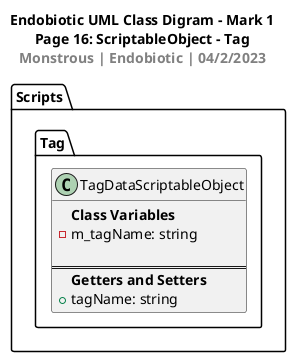 @startuml Class Diagram Mark 1 - Page 16
title Endobiotic UML Class Digram - Mark 1\nPage 16: ScriptableObject - Tag\n<color:Gray>Monstrous | Endobiotic | 04/2/2023</color>

package Scripts <<Folder>>
{
    package Tag <<Folder>> 
    {
        class TagDataScriptableObject 
        {
            <b>Class Variables
            -m_tagName: string

            ===
            <b>Getters and Setters
            +tagName: string
        }
    }
}

@endum